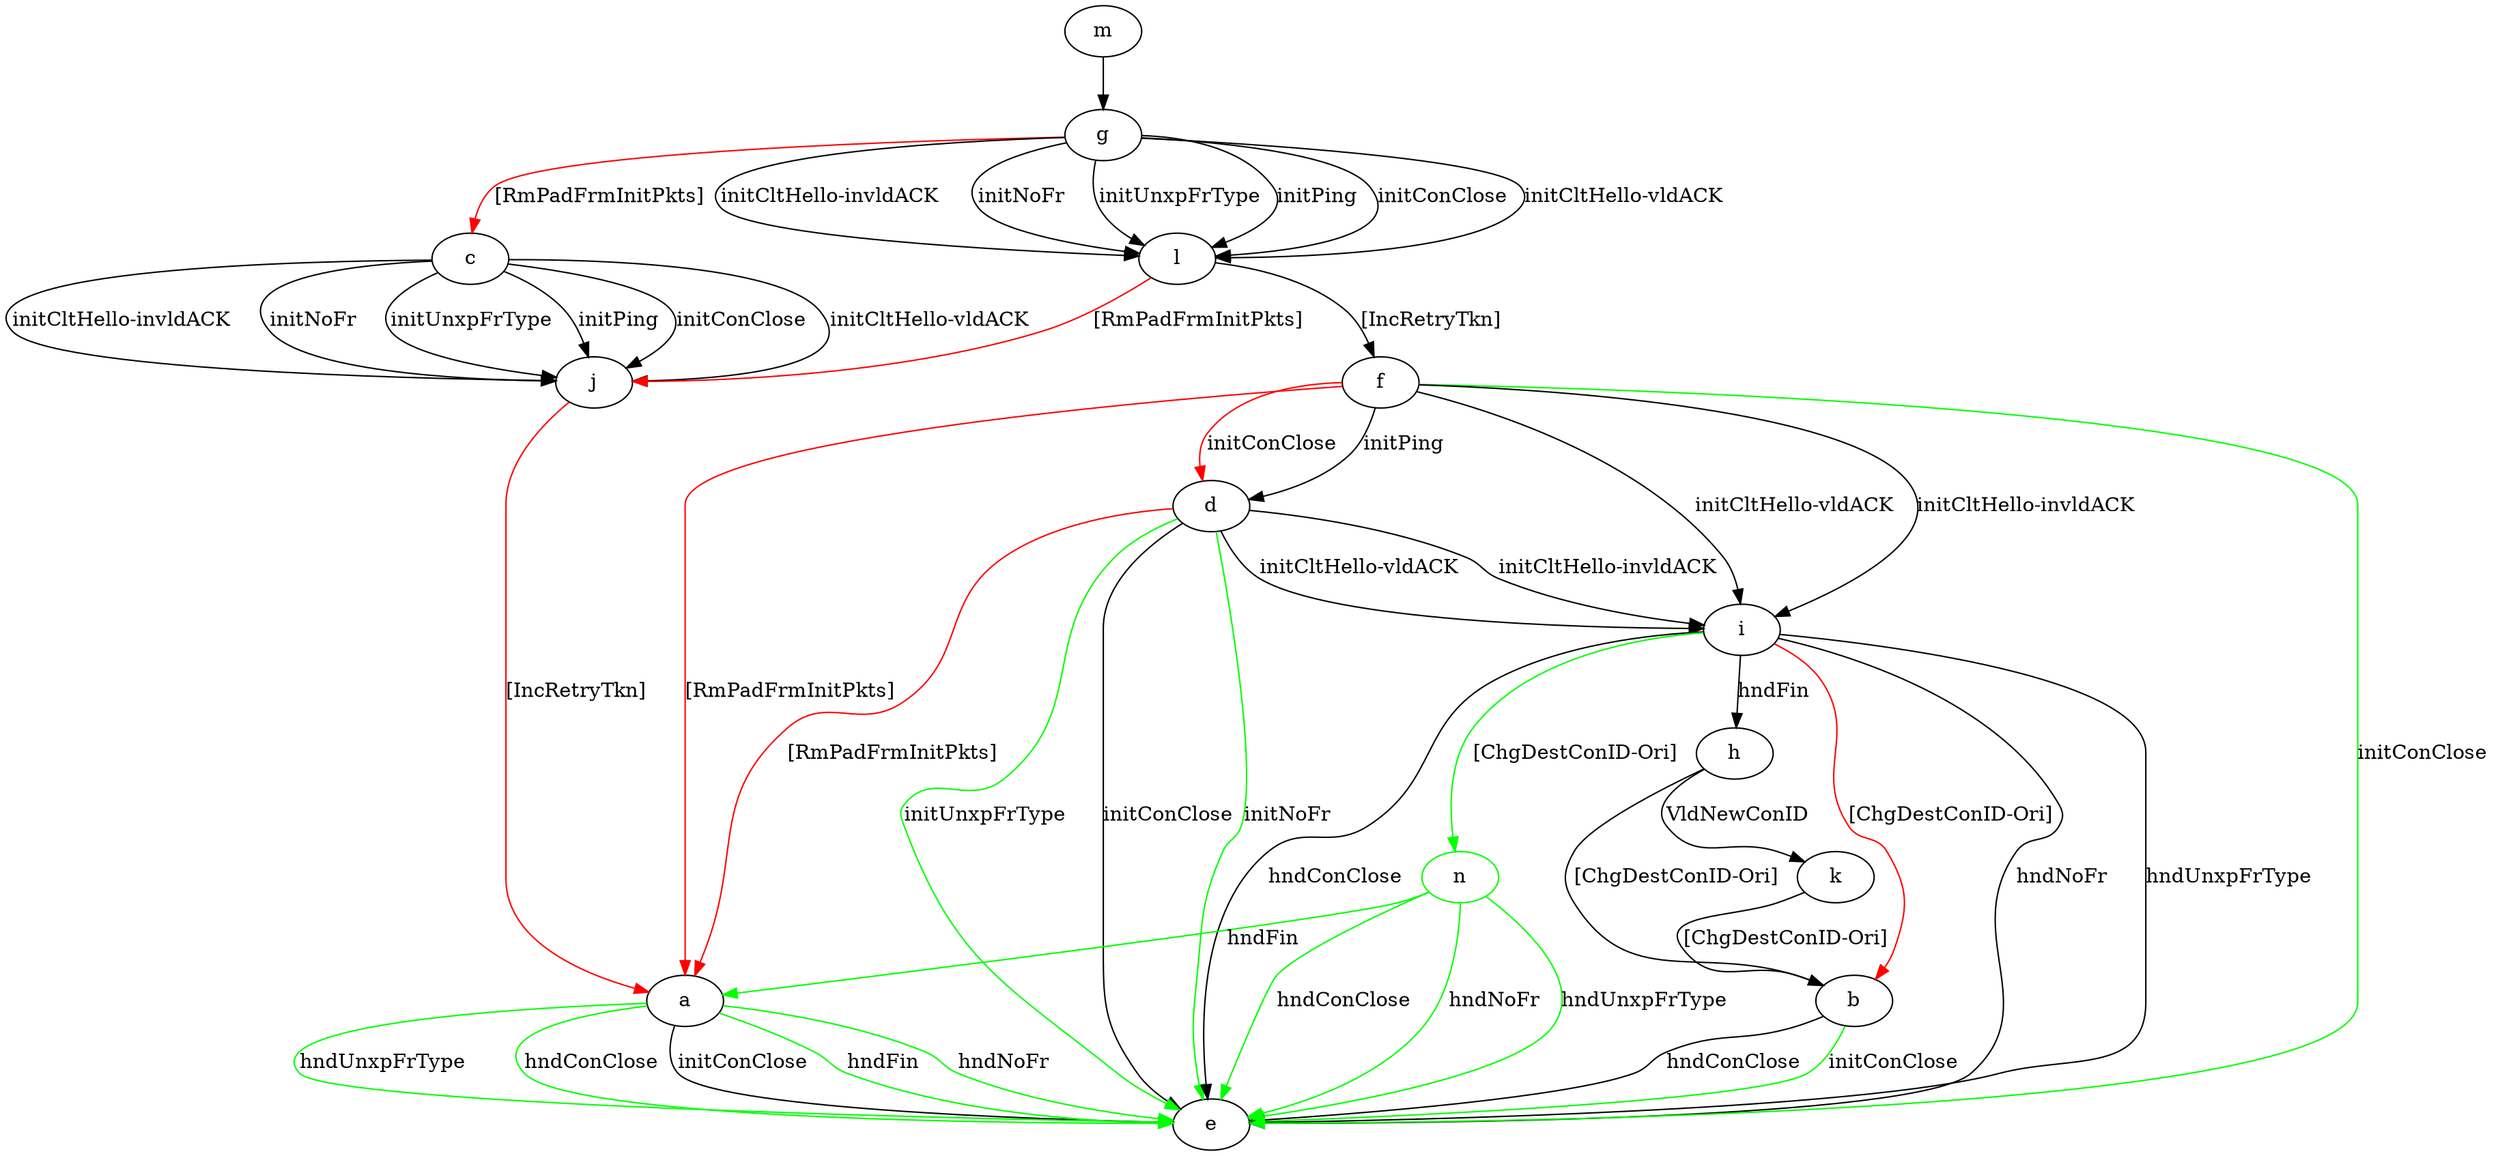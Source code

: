 digraph "" {
	a -> e	[key=0,
		label="initConClose "];
	a -> e	[key=1,
		color=green,
		label="hndFin "];
	a -> e	[key=2,
		color=green,
		label="hndNoFr "];
	a -> e	[key=3,
		color=green,
		label="hndUnxpFrType "];
	a -> e	[key=4,
		color=green,
		label="hndConClose "];
	b -> e	[key=0,
		label="hndConClose "];
	b -> e	[key=1,
		color=green,
		label="initConClose "];
	c -> j	[key=0,
		label="initPing "];
	c -> j	[key=1,
		label="initConClose "];
	c -> j	[key=2,
		label="initCltHello-vldACK "];
	c -> j	[key=3,
		label="initCltHello-invldACK "];
	c -> j	[key=4,
		label="initNoFr "];
	c -> j	[key=5,
		label="initUnxpFrType "];
	d -> a	[key=0,
		color=red,
		label="[RmPadFrmInitPkts] "];
	d -> e	[key=0,
		label="initConClose "];
	d -> e	[key=1,
		color=green,
		label="initNoFr "];
	d -> e	[key=2,
		color=green,
		label="initUnxpFrType "];
	d -> i	[key=0,
		label="initCltHello-vldACK "];
	d -> i	[key=1,
		label="initCltHello-invldACK "];
	f -> a	[key=0,
		color=red,
		label="[RmPadFrmInitPkts] "];
	f -> d	[key=0,
		label="initPing "];
	f -> d	[key=1,
		color=red,
		label="initConClose "];
	f -> e	[key=0,
		color=green,
		label="initConClose "];
	f -> i	[key=0,
		label="initCltHello-vldACK "];
	f -> i	[key=1,
		label="initCltHello-invldACK "];
	g -> c	[key=0,
		color=red,
		label="[RmPadFrmInitPkts] "];
	g -> l	[key=0,
		label="initPing "];
	g -> l	[key=1,
		label="initConClose "];
	g -> l	[key=2,
		label="initCltHello-vldACK "];
	g -> l	[key=3,
		label="initCltHello-invldACK "];
	g -> l	[key=4,
		label="initNoFr "];
	g -> l	[key=5,
		label="initUnxpFrType "];
	h -> b	[key=0,
		label="[ChgDestConID-Ori] "];
	h -> k	[key=0,
		label="VldNewConID "];
	i -> b	[key=0,
		color=red,
		label="[ChgDestConID-Ori] "];
	i -> e	[key=0,
		label="hndNoFr "];
	i -> e	[key=1,
		label="hndUnxpFrType "];
	i -> e	[key=2,
		label="hndConClose "];
	i -> h	[key=0,
		label="hndFin "];
	n	[color=green];
	i -> n	[key=0,
		color=green,
		label="[ChgDestConID-Ori] "];
	j -> a	[key=0,
		color=red,
		label="[IncRetryTkn] "];
	k -> b	[key=0,
		label="[ChgDestConID-Ori] "];
	l -> f	[key=0,
		label="[IncRetryTkn] "];
	l -> j	[key=0,
		color=red,
		label="[RmPadFrmInitPkts] "];
	m -> g	[key=0];
	n -> a	[key=0,
		color=green,
		label="hndFin "];
	n -> e	[key=0,
		color=green,
		label="hndNoFr "];
	n -> e	[key=1,
		color=green,
		label="hndUnxpFrType "];
	n -> e	[key=2,
		color=green,
		label="hndConClose "];
}
